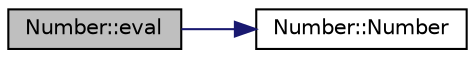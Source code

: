 digraph "Number::eval"
{
 // LATEX_PDF_SIZE
  edge [fontname="Helvetica",fontsize="10",labelfontname="Helvetica",labelfontsize="10"];
  node [fontname="Helvetica",fontsize="10",shape=record];
  rankdir="LR";
  Node1 [label="Number::eval",height=0.2,width=0.4,color="black", fillcolor="grey75", style="filled", fontcolor="black",tooltip=" "];
  Node1 -> Node2 [color="midnightblue",fontsize="10",style="solid",fontname="Helvetica"];
  Node2 [label="Number::Number",height=0.2,width=0.4,color="black", fillcolor="white", style="filled",URL="$class_number.html#a351f14317ed098133a35e89382ee7adf",tooltip=" "];
}
